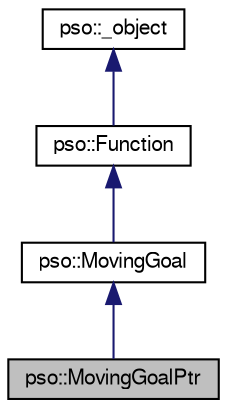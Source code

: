 digraph G
{
  bgcolor="transparent";
  edge [fontname="FreeSans",fontsize=10,labelfontname="FreeSans",labelfontsize=10];
  node [fontname="FreeSans",fontsize=10,shape=record];
  Node1 [label="pso::MovingGoalPtr",height=0.2,width=0.4,color="black", fillcolor="grey75", style="filled" fontcolor="black"];
  Node2 -> Node1 [dir=back,color="midnightblue",fontsize=10,style="solid"];
  Node2 [label="pso::MovingGoal",height=0.2,width=0.4,color="black",URL="$classpso_1_1MovingGoal.html"];
  Node3 -> Node2 [dir=back,color="midnightblue",fontsize=10,style="solid"];
  Node3 [label="pso::Function",height=0.2,width=0.4,color="black",URL="$classpso_1_1Function.html"];
  Node4 -> Node3 [dir=back,color="midnightblue",fontsize=10,style="solid"];
  Node4 [label="pso::_object",height=0.2,width=0.4,color="black",URL="$classpso_1_1__object.html"];
}
